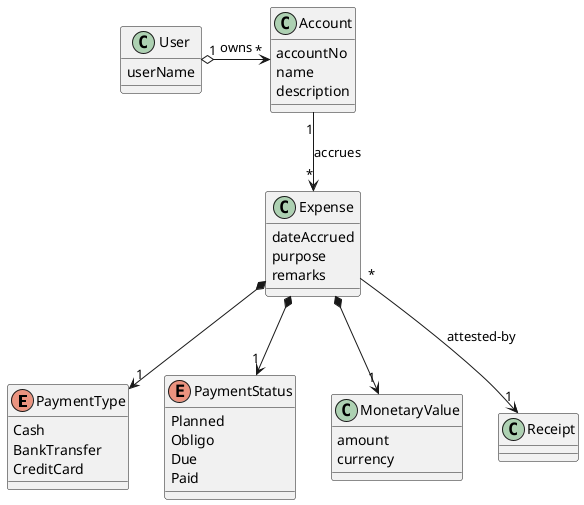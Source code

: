 @startuml
enum PaymentType {
    Cash
    BankTransfer
    CreditCard
}

enum PaymentStatus {
    Planned
    Obligo
    Due
    Paid
}

class MonetaryValue {
    amount
    currency
}

class Expense {
    dateAccrued
    purpose
    remarks
}

class Account {
    accountNo
    name
    description
}

class Receipt

class User {
    userName
}

User "1" o-> "*" Account : owns
Account "1" --> "*" Expense : accrues
Expense "*"--> "1" Receipt: attested-by
Expense *--> "1" PaymentType
Expense *--> "1" MonetaryValue
Expense *--> "1" PaymentStatus
@enduml